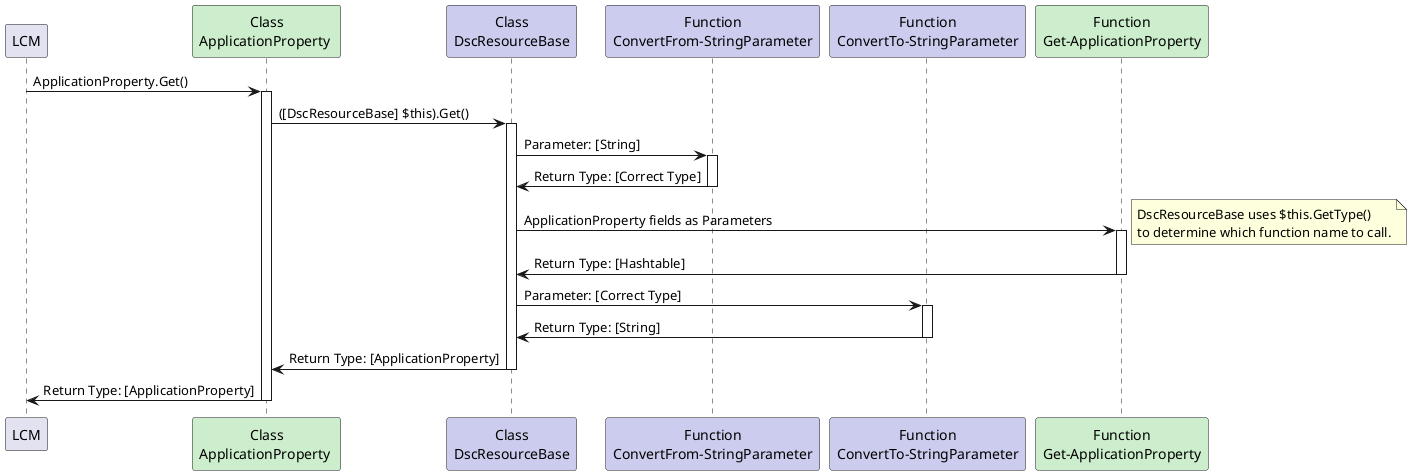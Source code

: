 @startuml

participant "LCM"
participant "Class\nApplicationProperty " #cceecc
participant "Class\nDscResourceBase" #ccccee
participant "Function\nConvertFrom-StringParameter" #ccccee
participant "Function\nConvertTo-StringParameter" #ccccee
participant "Function\nGet-ApplicationProperty" #cceecc

"LCM" -> "Class\nApplicationProperty " : ApplicationProperty.Get()
activate "Class\nApplicationProperty "

"Class\nApplicationProperty " -> "Class\nDscResourceBase" : ([DscResourceBase] $this).Get()
activate "Class\nDscResourceBase"

"Class\nDscResourceBase" -> "Function\nConvertFrom-StringParameter" : Parameter: [String]
activate "Function\nConvertFrom-StringParameter"

"Function\nConvertFrom-StringParameter" -> "Class\nDscResourceBase" : Return Type: [Correct Type]
deactivate "Function\nConvertFrom-StringParameter"

"Class\nDscResourceBase" -> "Function\nGet-ApplicationProperty" : ApplicationProperty fields as Parameters
note right
    DscResourceBase uses $this.GetType()
    to determine which function name to call.
end note
activate "Function\nGet-ApplicationProperty"

"Function\nGet-ApplicationProperty" -> "Class\nDscResourceBase" : Return Type: [Hashtable]
deactivate "Function\nGet-ApplicationProperty"

"Class\nDscResourceBase" -> "Function\nConvertTo-StringParameter" : Parameter: [Correct Type]
activate "Function\nConvertTo-StringParameter"

"Function\nConvertTo-StringParameter" -> "Class\nDscResourceBase" : Return Type: [String]
deactivate "Function\nConvertTo-StringParameter"

"Class\nDscResourceBase" -> "Class\nApplicationProperty " : Return Type: [ApplicationProperty]
deactivate "Class\nDscResourceBase"

"Class\nApplicationProperty " -> "LCM" : Return Type: [ApplicationProperty]
deactivate "Class\nApplicationProperty "
@enduml